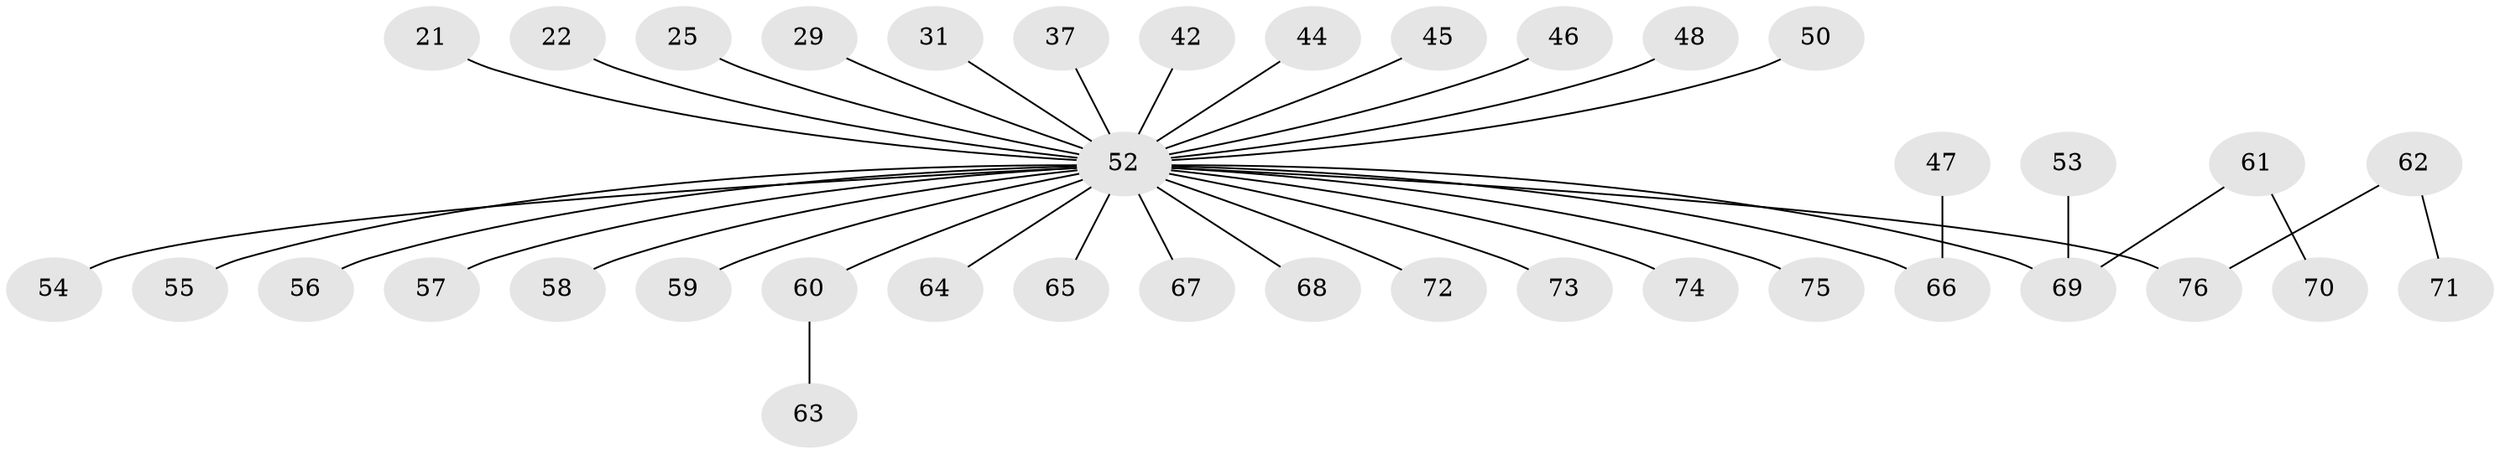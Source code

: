// original degree distribution, {6: 0.02631578947368421, 7: 0.013157894736842105, 8: 0.013157894736842105, 4: 0.06578947368421052, 2: 0.18421052631578946, 3: 0.11842105263157894, 1: 0.5657894736842105, 5: 0.013157894736842105}
// Generated by graph-tools (version 1.1) at 2025/53/03/09/25 04:53:16]
// undirected, 38 vertices, 37 edges
graph export_dot {
graph [start="1"]
  node [color=gray90,style=filled];
  21;
  22;
  25;
  29;
  31;
  37;
  42;
  44;
  45;
  46;
  47;
  48;
  50 [super="+41"];
  52 [super="+51"];
  53;
  54;
  55;
  56;
  57;
  58;
  59;
  60;
  61;
  62;
  63;
  64;
  65 [super="+28"];
  66 [super="+8+15"];
  67;
  68 [super="+33"];
  69 [super="+38+43"];
  70;
  71;
  72;
  73;
  74;
  75;
  76 [super="+49"];
  21 -- 52;
  22 -- 52;
  25 -- 52;
  29 -- 52;
  31 -- 52;
  37 -- 52;
  42 -- 52;
  44 -- 52;
  45 -- 52;
  46 -- 52;
  47 -- 66;
  48 -- 52;
  50 -- 52;
  52 -- 57;
  52 -- 64;
  52 -- 65;
  52 -- 66;
  52 -- 67;
  52 -- 68;
  52 -- 69;
  52 -- 72;
  52 -- 73;
  52 -- 74;
  52 -- 75;
  52 -- 76;
  52 -- 54;
  52 -- 55;
  52 -- 56;
  52 -- 58;
  52 -- 59;
  52 -- 60;
  53 -- 69;
  60 -- 63;
  61 -- 70;
  61 -- 69;
  62 -- 71;
  62 -- 76;
}
